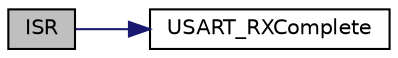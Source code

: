 digraph "ISR"
{
  edge [fontname="Helvetica",fontsize="10",labelfontname="Helvetica",labelfontsize="10"];
  node [fontname="Helvetica",fontsize="10",shape=record];
  rankdir="LR";
  Node16 [label="ISR",height=0.2,width=0.4,color="black", fillcolor="grey75", style="filled", fontcolor="black"];
  Node16 -> Node17 [color="midnightblue",fontsize="10",style="solid",fontname="Helvetica"];
  Node17 [label="USART_RXComplete",height=0.2,width=0.4,color="black", fillcolor="white", style="filled",URL="$usart__driver_8c.html#a6c2c49f32a74cb6a84b16d8647d3e9b6",tooltip="RX Complete Interrupt Service Routine. "];
}
